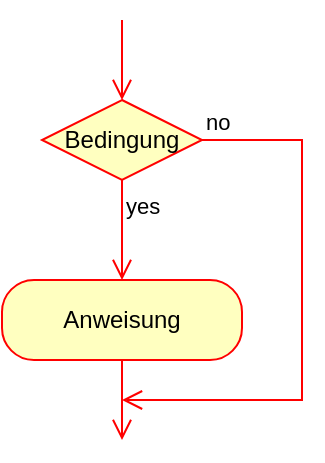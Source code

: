 <mxfile version="26.1.1">
  <diagram name="Seite-1" id="VvbHAciQ37YsIa0ir94W">
    <mxGraphModel dx="818" dy="491" grid="1" gridSize="10" guides="1" tooltips="1" connect="1" arrows="1" fold="1" page="1" pageScale="1" pageWidth="827" pageHeight="1169" math="0" shadow="0">
      <root>
        <mxCell id="0" />
        <mxCell id="1" parent="0" />
        <mxCell id="ii-3kI2Hp4j6IC2AhBA9-18" value="Bedingung" style="rhombus;whiteSpace=wrap;html=1;fontColor=#000000;fillColor=#ffffc0;strokeColor=#ff0000;" vertex="1" parent="1">
          <mxGeometry x="180" y="710" width="80" height="40" as="geometry" />
        </mxCell>
        <mxCell id="ii-3kI2Hp4j6IC2AhBA9-19" value="no" style="edgeStyle=orthogonalEdgeStyle;html=1;align=left;verticalAlign=bottom;endArrow=open;endSize=8;strokeColor=#ff0000;rounded=0;" edge="1" source="ii-3kI2Hp4j6IC2AhBA9-18" parent="1">
          <mxGeometry x="-1" relative="1" as="geometry">
            <mxPoint x="220" y="860" as="targetPoint" />
            <Array as="points">
              <mxPoint x="310" y="730" />
              <mxPoint x="310" y="860" />
            </Array>
          </mxGeometry>
        </mxCell>
        <mxCell id="ii-3kI2Hp4j6IC2AhBA9-20" value="yes" style="edgeStyle=orthogonalEdgeStyle;html=1;align=left;verticalAlign=top;endArrow=open;endSize=8;strokeColor=#ff0000;rounded=0;entryX=0.5;entryY=0;entryDx=0;entryDy=0;" edge="1" source="ii-3kI2Hp4j6IC2AhBA9-18" parent="1" target="ii-3kI2Hp4j6IC2AhBA9-22">
          <mxGeometry x="-1" relative="1" as="geometry">
            <mxPoint x="220" y="810" as="targetPoint" />
          </mxGeometry>
        </mxCell>
        <mxCell id="ii-3kI2Hp4j6IC2AhBA9-21" value="" style="html=1;align=left;verticalAlign=top;endArrow=open;endSize=8;strokeColor=#ff0000;rounded=0;entryX=0.5;entryY=0;entryDx=0;entryDy=0;" edge="1" parent="1" target="ii-3kI2Hp4j6IC2AhBA9-18">
          <mxGeometry x="-1" y="-90" relative="1" as="geometry">
            <mxPoint x="230" y="780" as="targetPoint" />
            <mxPoint x="220" y="670" as="sourcePoint" />
            <mxPoint as="offset" />
          </mxGeometry>
        </mxCell>
        <mxCell id="ii-3kI2Hp4j6IC2AhBA9-22" value="Anweisung" style="rounded=1;whiteSpace=wrap;html=1;arcSize=40;fontColor=#000000;fillColor=#ffffc0;strokeColor=#ff0000;" vertex="1" parent="1">
          <mxGeometry x="160" y="800" width="120" height="40" as="geometry" />
        </mxCell>
        <mxCell id="ii-3kI2Hp4j6IC2AhBA9-23" value="" style="edgeStyle=orthogonalEdgeStyle;html=1;verticalAlign=bottom;endArrow=open;endSize=8;strokeColor=#ff0000;rounded=0;" edge="1" source="ii-3kI2Hp4j6IC2AhBA9-22" parent="1">
          <mxGeometry relative="1" as="geometry">
            <mxPoint x="220" y="880" as="targetPoint" />
          </mxGeometry>
        </mxCell>
      </root>
    </mxGraphModel>
  </diagram>
</mxfile>

